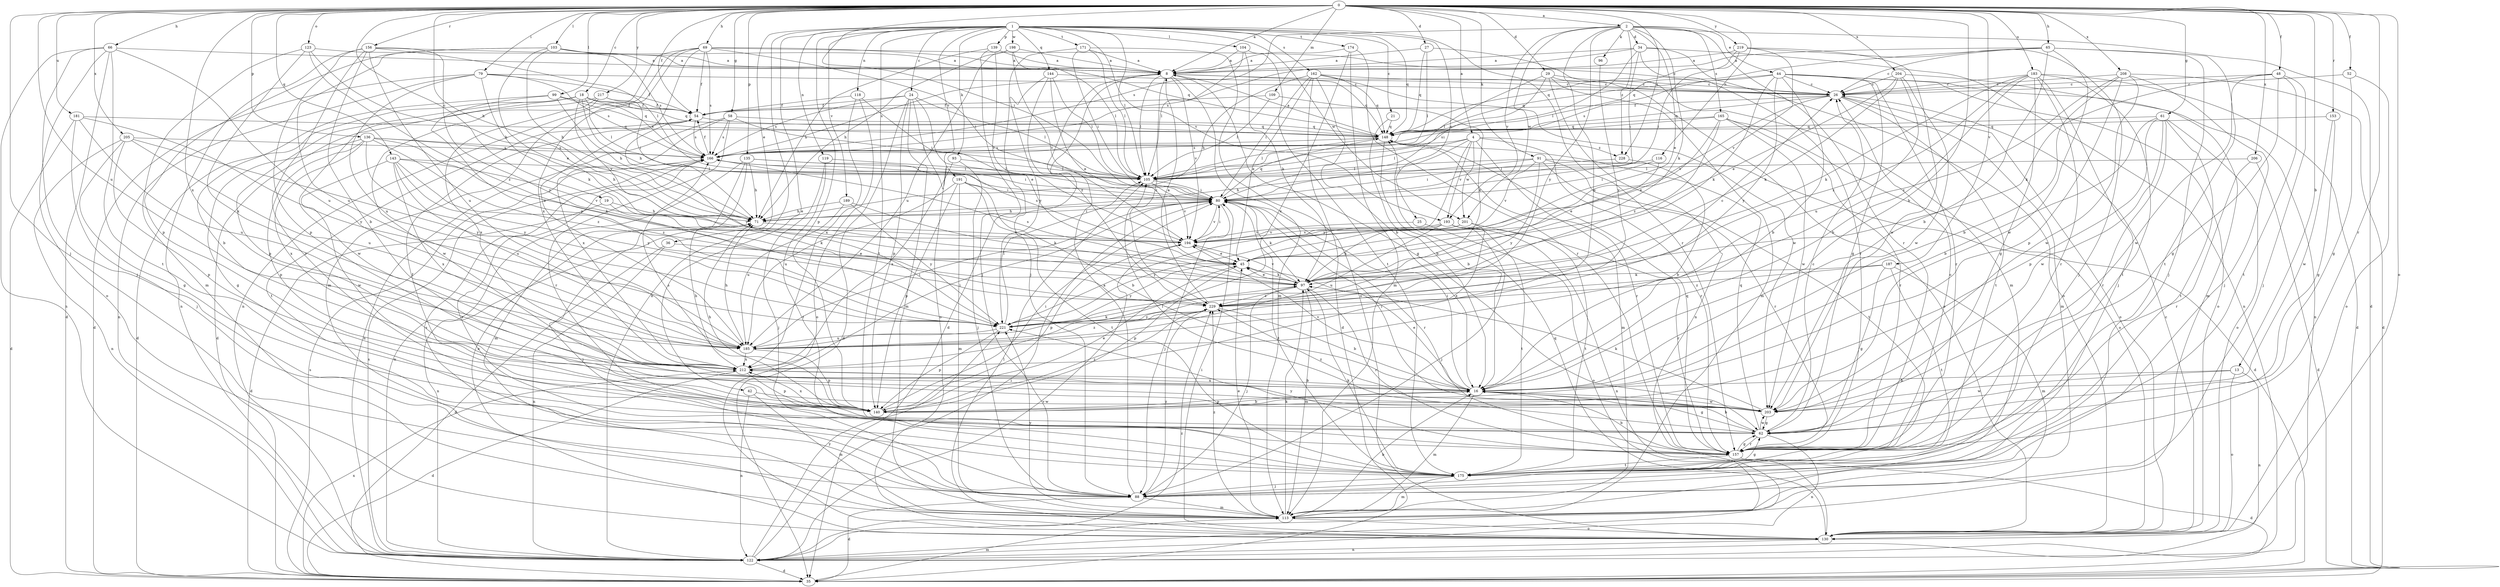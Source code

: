 strict digraph  {
0;
1;
2;
4;
8;
13;
16;
18;
19;
21;
24;
25;
26;
27;
29;
34;
35;
36;
42;
44;
45;
48;
52;
54;
58;
61;
62;
65;
66;
69;
71;
79;
80;
88;
91;
93;
96;
97;
99;
103;
104;
105;
109;
113;
116;
118;
119;
122;
123;
130;
135;
136;
139;
140;
143;
144;
148;
153;
156;
157;
162;
165;
166;
171;
174;
175;
181;
183;
185;
187;
189;
191;
193;
194;
198;
201;
203;
204;
205;
206;
208;
212;
217;
219;
221;
228;
229;
0 -> 2  [label=a];
0 -> 4  [label=a];
0 -> 8  [label=a];
0 -> 13  [label=b];
0 -> 16  [label=b];
0 -> 18  [label=c];
0 -> 19  [label=c];
0 -> 27  [label=d];
0 -> 29  [label=d];
0 -> 48  [label=f];
0 -> 52  [label=f];
0 -> 54  [label=f];
0 -> 58  [label=g];
0 -> 61  [label=g];
0 -> 65  [label=h];
0 -> 66  [label=h];
0 -> 69  [label=h];
0 -> 71  [label=h];
0 -> 79  [label=i];
0 -> 80  [label=i];
0 -> 88  [label=j];
0 -> 91  [label=k];
0 -> 99  [label=l];
0 -> 103  [label=l];
0 -> 109  [label=m];
0 -> 116  [label=n];
0 -> 123  [label=o];
0 -> 130  [label=o];
0 -> 135  [label=p];
0 -> 136  [label=p];
0 -> 143  [label=q];
0 -> 153  [label=r];
0 -> 156  [label=r];
0 -> 157  [label=r];
0 -> 181  [label=u];
0 -> 183  [label=u];
0 -> 185  [label=u];
0 -> 187  [label=v];
0 -> 204  [label=x];
0 -> 205  [label=x];
0 -> 206  [label=x];
0 -> 208  [label=x];
0 -> 212  [label=x];
0 -> 217  [label=y];
0 -> 219  [label=y];
0 -> 228  [label=z];
1 -> 21  [label=c];
1 -> 24  [label=c];
1 -> 25  [label=c];
1 -> 36  [label=e];
1 -> 42  [label=e];
1 -> 93  [label=k];
1 -> 104  [label=l];
1 -> 105  [label=l];
1 -> 118  [label=n];
1 -> 119  [label=n];
1 -> 122  [label=n];
1 -> 139  [label=p];
1 -> 140  [label=p];
1 -> 144  [label=q];
1 -> 148  [label=q];
1 -> 157  [label=r];
1 -> 162  [label=s];
1 -> 171  [label=t];
1 -> 174  [label=t];
1 -> 175  [label=t];
1 -> 189  [label=v];
1 -> 191  [label=v];
1 -> 193  [label=v];
1 -> 198  [label=w];
1 -> 201  [label=w];
2 -> 34  [label=d];
2 -> 35  [label=d];
2 -> 44  [label=e];
2 -> 45  [label=e];
2 -> 96  [label=k];
2 -> 97  [label=k];
2 -> 157  [label=r];
2 -> 165  [label=s];
2 -> 166  [label=s];
2 -> 185  [label=u];
2 -> 193  [label=v];
2 -> 201  [label=w];
2 -> 221  [label=y];
2 -> 228  [label=z];
4 -> 80  [label=i];
4 -> 105  [label=l];
4 -> 113  [label=m];
4 -> 157  [label=r];
4 -> 166  [label=s];
4 -> 193  [label=v];
4 -> 201  [label=w];
4 -> 221  [label=y];
4 -> 228  [label=z];
8 -> 26  [label=c];
8 -> 35  [label=d];
8 -> 62  [label=g];
8 -> 105  [label=l];
8 -> 113  [label=m];
8 -> 148  [label=q];
8 -> 166  [label=s];
8 -> 194  [label=v];
8 -> 229  [label=z];
13 -> 16  [label=b];
13 -> 122  [label=n];
13 -> 130  [label=o];
13 -> 203  [label=w];
16 -> 45  [label=e];
16 -> 62  [label=g];
16 -> 80  [label=i];
16 -> 113  [label=m];
16 -> 140  [label=p];
16 -> 194  [label=v];
16 -> 203  [label=w];
16 -> 212  [label=x];
18 -> 35  [label=d];
18 -> 54  [label=f];
18 -> 71  [label=h];
18 -> 105  [label=l];
18 -> 140  [label=p];
18 -> 148  [label=q];
18 -> 166  [label=s];
18 -> 194  [label=v];
18 -> 203  [label=w];
19 -> 35  [label=d];
19 -> 71  [label=h];
19 -> 97  [label=k];
21 -> 16  [label=b];
21 -> 148  [label=q];
24 -> 35  [label=d];
24 -> 45  [label=e];
24 -> 54  [label=f];
24 -> 105  [label=l];
24 -> 113  [label=m];
24 -> 130  [label=o];
24 -> 140  [label=p];
24 -> 166  [label=s];
25 -> 130  [label=o];
25 -> 194  [label=v];
26 -> 54  [label=f];
26 -> 113  [label=m];
26 -> 130  [label=o];
26 -> 148  [label=q];
26 -> 175  [label=t];
26 -> 194  [label=v];
27 -> 8  [label=a];
27 -> 105  [label=l];
27 -> 113  [label=m];
27 -> 148  [label=q];
29 -> 26  [label=c];
29 -> 80  [label=i];
29 -> 105  [label=l];
29 -> 113  [label=m];
29 -> 122  [label=n];
29 -> 130  [label=o];
34 -> 8  [label=a];
34 -> 80  [label=i];
34 -> 105  [label=l];
34 -> 122  [label=n];
34 -> 130  [label=o];
34 -> 157  [label=r];
34 -> 166  [label=s];
35 -> 113  [label=m];
35 -> 166  [label=s];
35 -> 212  [label=x];
36 -> 35  [label=d];
36 -> 45  [label=e];
36 -> 122  [label=n];
42 -> 113  [label=m];
42 -> 122  [label=n];
42 -> 203  [label=w];
44 -> 16  [label=b];
44 -> 26  [label=c];
44 -> 62  [label=g];
44 -> 97  [label=k];
44 -> 122  [label=n];
44 -> 130  [label=o];
44 -> 148  [label=q];
44 -> 157  [label=r];
44 -> 166  [label=s];
44 -> 221  [label=y];
45 -> 97  [label=k];
45 -> 140  [label=p];
45 -> 221  [label=y];
48 -> 26  [label=c];
48 -> 62  [label=g];
48 -> 88  [label=j];
48 -> 97  [label=k];
48 -> 175  [label=t];
48 -> 203  [label=w];
52 -> 26  [label=c];
52 -> 62  [label=g];
52 -> 130  [label=o];
54 -> 148  [label=q];
54 -> 166  [label=s];
54 -> 175  [label=t];
54 -> 221  [label=y];
58 -> 105  [label=l];
58 -> 122  [label=n];
58 -> 148  [label=q];
58 -> 157  [label=r];
58 -> 166  [label=s];
58 -> 212  [label=x];
61 -> 16  [label=b];
61 -> 130  [label=o];
61 -> 140  [label=p];
61 -> 148  [label=q];
61 -> 157  [label=r];
61 -> 175  [label=t];
61 -> 203  [label=w];
62 -> 16  [label=b];
62 -> 26  [label=c];
62 -> 54  [label=f];
62 -> 105  [label=l];
62 -> 122  [label=n];
62 -> 148  [label=q];
62 -> 157  [label=r];
62 -> 203  [label=w];
65 -> 8  [label=a];
65 -> 16  [label=b];
65 -> 26  [label=c];
65 -> 88  [label=j];
65 -> 148  [label=q];
65 -> 175  [label=t];
65 -> 203  [label=w];
66 -> 8  [label=a];
66 -> 35  [label=d];
66 -> 88  [label=j];
66 -> 122  [label=n];
66 -> 130  [label=o];
66 -> 175  [label=t];
66 -> 185  [label=u];
69 -> 8  [label=a];
69 -> 26  [label=c];
69 -> 54  [label=f];
69 -> 80  [label=i];
69 -> 113  [label=m];
69 -> 122  [label=n];
69 -> 166  [label=s];
69 -> 185  [label=u];
69 -> 212  [label=x];
71 -> 80  [label=i];
71 -> 88  [label=j];
71 -> 122  [label=n];
71 -> 194  [label=v];
79 -> 26  [label=c];
79 -> 35  [label=d];
79 -> 54  [label=f];
79 -> 97  [label=k];
79 -> 122  [label=n];
79 -> 166  [label=s];
79 -> 185  [label=u];
80 -> 71  [label=h];
80 -> 88  [label=j];
80 -> 97  [label=k];
80 -> 148  [label=q];
80 -> 157  [label=r];
80 -> 175  [label=t];
80 -> 194  [label=v];
88 -> 8  [label=a];
88 -> 35  [label=d];
88 -> 113  [label=m];
88 -> 166  [label=s];
88 -> 229  [label=z];
91 -> 35  [label=d];
91 -> 71  [label=h];
91 -> 105  [label=l];
91 -> 157  [label=r];
91 -> 175  [label=t];
91 -> 194  [label=v];
91 -> 221  [label=y];
93 -> 88  [label=j];
93 -> 105  [label=l];
93 -> 212  [label=x];
96 -> 221  [label=y];
97 -> 45  [label=e];
97 -> 88  [label=j];
97 -> 113  [label=m];
97 -> 157  [label=r];
97 -> 166  [label=s];
97 -> 194  [label=v];
97 -> 229  [label=z];
99 -> 16  [label=b];
99 -> 54  [label=f];
99 -> 71  [label=h];
99 -> 148  [label=q];
99 -> 221  [label=y];
103 -> 8  [label=a];
103 -> 45  [label=e];
103 -> 71  [label=h];
103 -> 140  [label=p];
103 -> 148  [label=q];
103 -> 166  [label=s];
103 -> 185  [label=u];
104 -> 8  [label=a];
104 -> 97  [label=k];
104 -> 105  [label=l];
104 -> 175  [label=t];
105 -> 80  [label=i];
105 -> 194  [label=v];
109 -> 54  [label=f];
109 -> 97  [label=k];
109 -> 105  [label=l];
113 -> 16  [label=b];
113 -> 45  [label=e];
113 -> 97  [label=k];
113 -> 130  [label=o];
113 -> 221  [label=y];
113 -> 229  [label=z];
116 -> 45  [label=e];
116 -> 80  [label=i];
116 -> 105  [label=l];
118 -> 54  [label=f];
118 -> 80  [label=i];
118 -> 130  [label=o];
118 -> 212  [label=x];
119 -> 88  [label=j];
119 -> 105  [label=l];
119 -> 175  [label=t];
122 -> 35  [label=d];
122 -> 80  [label=i];
122 -> 166  [label=s];
122 -> 194  [label=v];
122 -> 221  [label=y];
122 -> 229  [label=z];
123 -> 8  [label=a];
123 -> 71  [label=h];
123 -> 113  [label=m];
123 -> 212  [label=x];
123 -> 229  [label=z];
130 -> 26  [label=c];
130 -> 80  [label=i];
130 -> 105  [label=l];
130 -> 122  [label=n];
130 -> 148  [label=q];
135 -> 71  [label=h];
135 -> 80  [label=i];
135 -> 105  [label=l];
135 -> 113  [label=m];
135 -> 122  [label=n];
135 -> 130  [label=o];
136 -> 62  [label=g];
136 -> 71  [label=h];
136 -> 97  [label=k];
136 -> 140  [label=p];
136 -> 166  [label=s];
136 -> 212  [label=x];
136 -> 221  [label=y];
136 -> 229  [label=z];
139 -> 8  [label=a];
139 -> 71  [label=h];
139 -> 88  [label=j];
139 -> 194  [label=v];
140 -> 16  [label=b];
140 -> 45  [label=e];
140 -> 71  [label=h];
140 -> 80  [label=i];
140 -> 166  [label=s];
140 -> 212  [label=x];
140 -> 229  [label=z];
143 -> 105  [label=l];
143 -> 185  [label=u];
143 -> 194  [label=v];
143 -> 203  [label=w];
143 -> 212  [label=x];
143 -> 221  [label=y];
143 -> 229  [label=z];
144 -> 26  [label=c];
144 -> 45  [label=e];
144 -> 105  [label=l];
144 -> 221  [label=y];
144 -> 229  [label=z];
148 -> 8  [label=a];
148 -> 16  [label=b];
148 -> 105  [label=l];
148 -> 157  [label=r];
148 -> 166  [label=s];
153 -> 62  [label=g];
153 -> 148  [label=q];
153 -> 203  [label=w];
156 -> 8  [label=a];
156 -> 16  [label=b];
156 -> 105  [label=l];
156 -> 122  [label=n];
156 -> 140  [label=p];
156 -> 157  [label=r];
156 -> 185  [label=u];
156 -> 221  [label=y];
157 -> 16  [label=b];
157 -> 26  [label=c];
157 -> 35  [label=d];
157 -> 62  [label=g];
157 -> 148  [label=q];
157 -> 175  [label=t];
157 -> 221  [label=y];
162 -> 16  [label=b];
162 -> 26  [label=c];
162 -> 35  [label=d];
162 -> 45  [label=e];
162 -> 71  [label=h];
162 -> 80  [label=i];
162 -> 148  [label=q];
162 -> 203  [label=w];
165 -> 45  [label=e];
165 -> 130  [label=o];
165 -> 148  [label=q];
165 -> 157  [label=r];
165 -> 166  [label=s];
165 -> 203  [label=w];
165 -> 229  [label=z];
166 -> 54  [label=f];
166 -> 105  [label=l];
171 -> 8  [label=a];
171 -> 80  [label=i];
171 -> 88  [label=j];
171 -> 105  [label=l];
171 -> 130  [label=o];
174 -> 8  [label=a];
174 -> 113  [label=m];
174 -> 157  [label=r];
174 -> 212  [label=x];
175 -> 62  [label=g];
175 -> 88  [label=j];
175 -> 97  [label=k];
175 -> 113  [label=m];
175 -> 166  [label=s];
181 -> 35  [label=d];
181 -> 88  [label=j];
181 -> 148  [label=q];
181 -> 185  [label=u];
181 -> 221  [label=y];
183 -> 16  [label=b];
183 -> 26  [label=c];
183 -> 35  [label=d];
183 -> 62  [label=g];
183 -> 88  [label=j];
183 -> 97  [label=k];
183 -> 157  [label=r];
183 -> 175  [label=t];
183 -> 229  [label=z];
185 -> 71  [label=h];
185 -> 80  [label=i];
185 -> 97  [label=k];
185 -> 140  [label=p];
185 -> 212  [label=x];
185 -> 229  [label=z];
187 -> 62  [label=g];
187 -> 97  [label=k];
187 -> 113  [label=m];
187 -> 175  [label=t];
187 -> 229  [label=z];
189 -> 71  [label=h];
189 -> 97  [label=k];
189 -> 185  [label=u];
189 -> 221  [label=y];
191 -> 16  [label=b];
191 -> 80  [label=i];
191 -> 113  [label=m];
191 -> 140  [label=p];
191 -> 175  [label=t];
191 -> 185  [label=u];
193 -> 88  [label=j];
193 -> 122  [label=n];
193 -> 157  [label=r];
193 -> 175  [label=t];
193 -> 185  [label=u];
193 -> 194  [label=v];
193 -> 221  [label=y];
194 -> 45  [label=e];
194 -> 80  [label=i];
194 -> 140  [label=p];
194 -> 166  [label=s];
198 -> 8  [label=a];
198 -> 71  [label=h];
198 -> 105  [label=l];
198 -> 185  [label=u];
198 -> 194  [label=v];
201 -> 97  [label=k];
201 -> 175  [label=t];
201 -> 194  [label=v];
201 -> 212  [label=x];
203 -> 62  [label=g];
203 -> 80  [label=i];
203 -> 97  [label=k];
203 -> 229  [label=z];
204 -> 26  [label=c];
204 -> 45  [label=e];
204 -> 97  [label=k];
204 -> 113  [label=m];
204 -> 185  [label=u];
204 -> 203  [label=w];
205 -> 62  [label=g];
205 -> 122  [label=n];
205 -> 140  [label=p];
205 -> 166  [label=s];
205 -> 185  [label=u];
205 -> 221  [label=y];
206 -> 35  [label=d];
206 -> 105  [label=l];
206 -> 157  [label=r];
208 -> 16  [label=b];
208 -> 26  [label=c];
208 -> 35  [label=d];
208 -> 88  [label=j];
208 -> 140  [label=p];
208 -> 203  [label=w];
208 -> 229  [label=z];
212 -> 16  [label=b];
212 -> 35  [label=d];
212 -> 71  [label=h];
212 -> 80  [label=i];
212 -> 140  [label=p];
217 -> 35  [label=d];
217 -> 54  [label=f];
217 -> 80  [label=i];
217 -> 203  [label=w];
217 -> 212  [label=x];
219 -> 8  [label=a];
219 -> 80  [label=i];
219 -> 88  [label=j];
219 -> 148  [label=q];
219 -> 194  [label=v];
219 -> 203  [label=w];
221 -> 105  [label=l];
221 -> 140  [label=p];
221 -> 185  [label=u];
228 -> 16  [label=b];
228 -> 80  [label=i];
229 -> 8  [label=a];
229 -> 16  [label=b];
229 -> 26  [label=c];
229 -> 221  [label=y];
}
